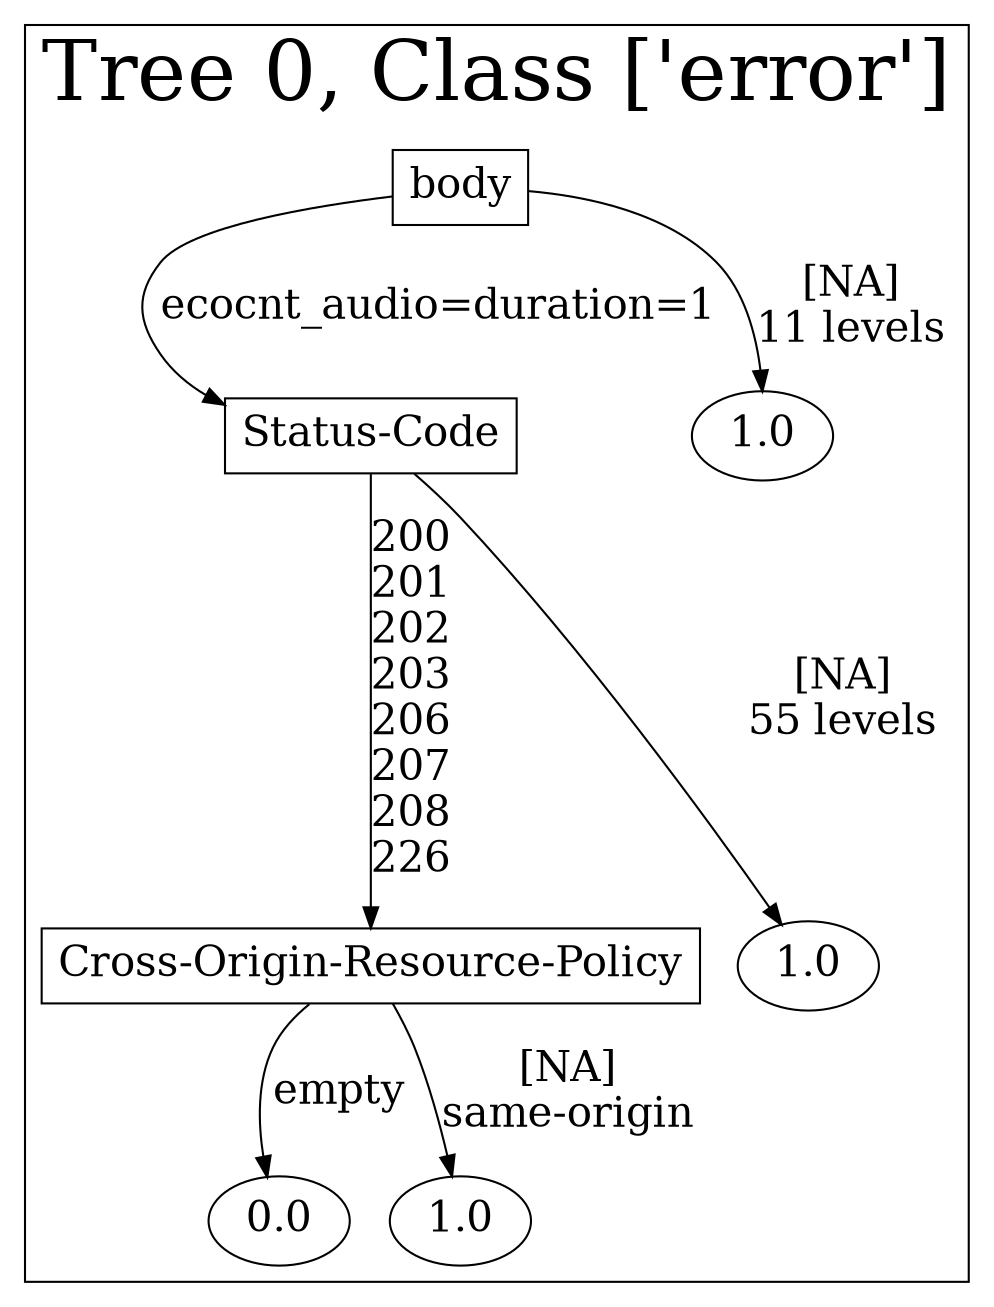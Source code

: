/*
Generated by:
    http://https://github.com/h2oai/h2o-3/tree/master/h2o-genmodel/src/main/java/hex/genmodel/tools/PrintMojo.java
*/

/*
On a mac:

$ brew install graphviz
$ dot -Tpng file.gv -o file.png
$ open file.png
*/

digraph G {

subgraph cluster_0 {
/* Nodes */

/* Level 0 */
{
"SG_0_Node_0" [shape=box, fontsize=20, label="body"]
}

/* Level 1 */
{
"SG_0_Node_1" [shape=box, fontsize=20, label="Status-Code"]
"SG_0_Node_3" [fontsize=20, label="1.0"]
}

/* Level 2 */
{
"SG_0_Node_2" [shape=box, fontsize=20, label="Cross-Origin-Resource-Policy"]
"SG_0_Node_4" [fontsize=20, label="1.0"]
}

/* Level 3 */
{
"SG_0_Node_5" [fontsize=20, label="0.0"]
"SG_0_Node_6" [fontsize=20, label="1.0"]
}

/* Edges */
"SG_0_Node_0" -> "SG_0_Node_1" [fontsize=20, label="ecocnt_audio=duration=1
"]
"SG_0_Node_0" -> "SG_0_Node_3" [fontsize=20, label="[NA]
11 levels
"]
"SG_0_Node_1" -> "SG_0_Node_2" [fontsize=20, label="200
201
202
203
206
207
208
226
"]
"SG_0_Node_1" -> "SG_0_Node_4" [fontsize=20, label="[NA]
55 levels
"]
"SG_0_Node_2" -> "SG_0_Node_5" [fontsize=20, label="empty
"]
"SG_0_Node_2" -> "SG_0_Node_6" [fontsize=20, label="[NA]
same-origin
"]

fontsize=40
label="Tree 0, Class ['error']"
}

}

